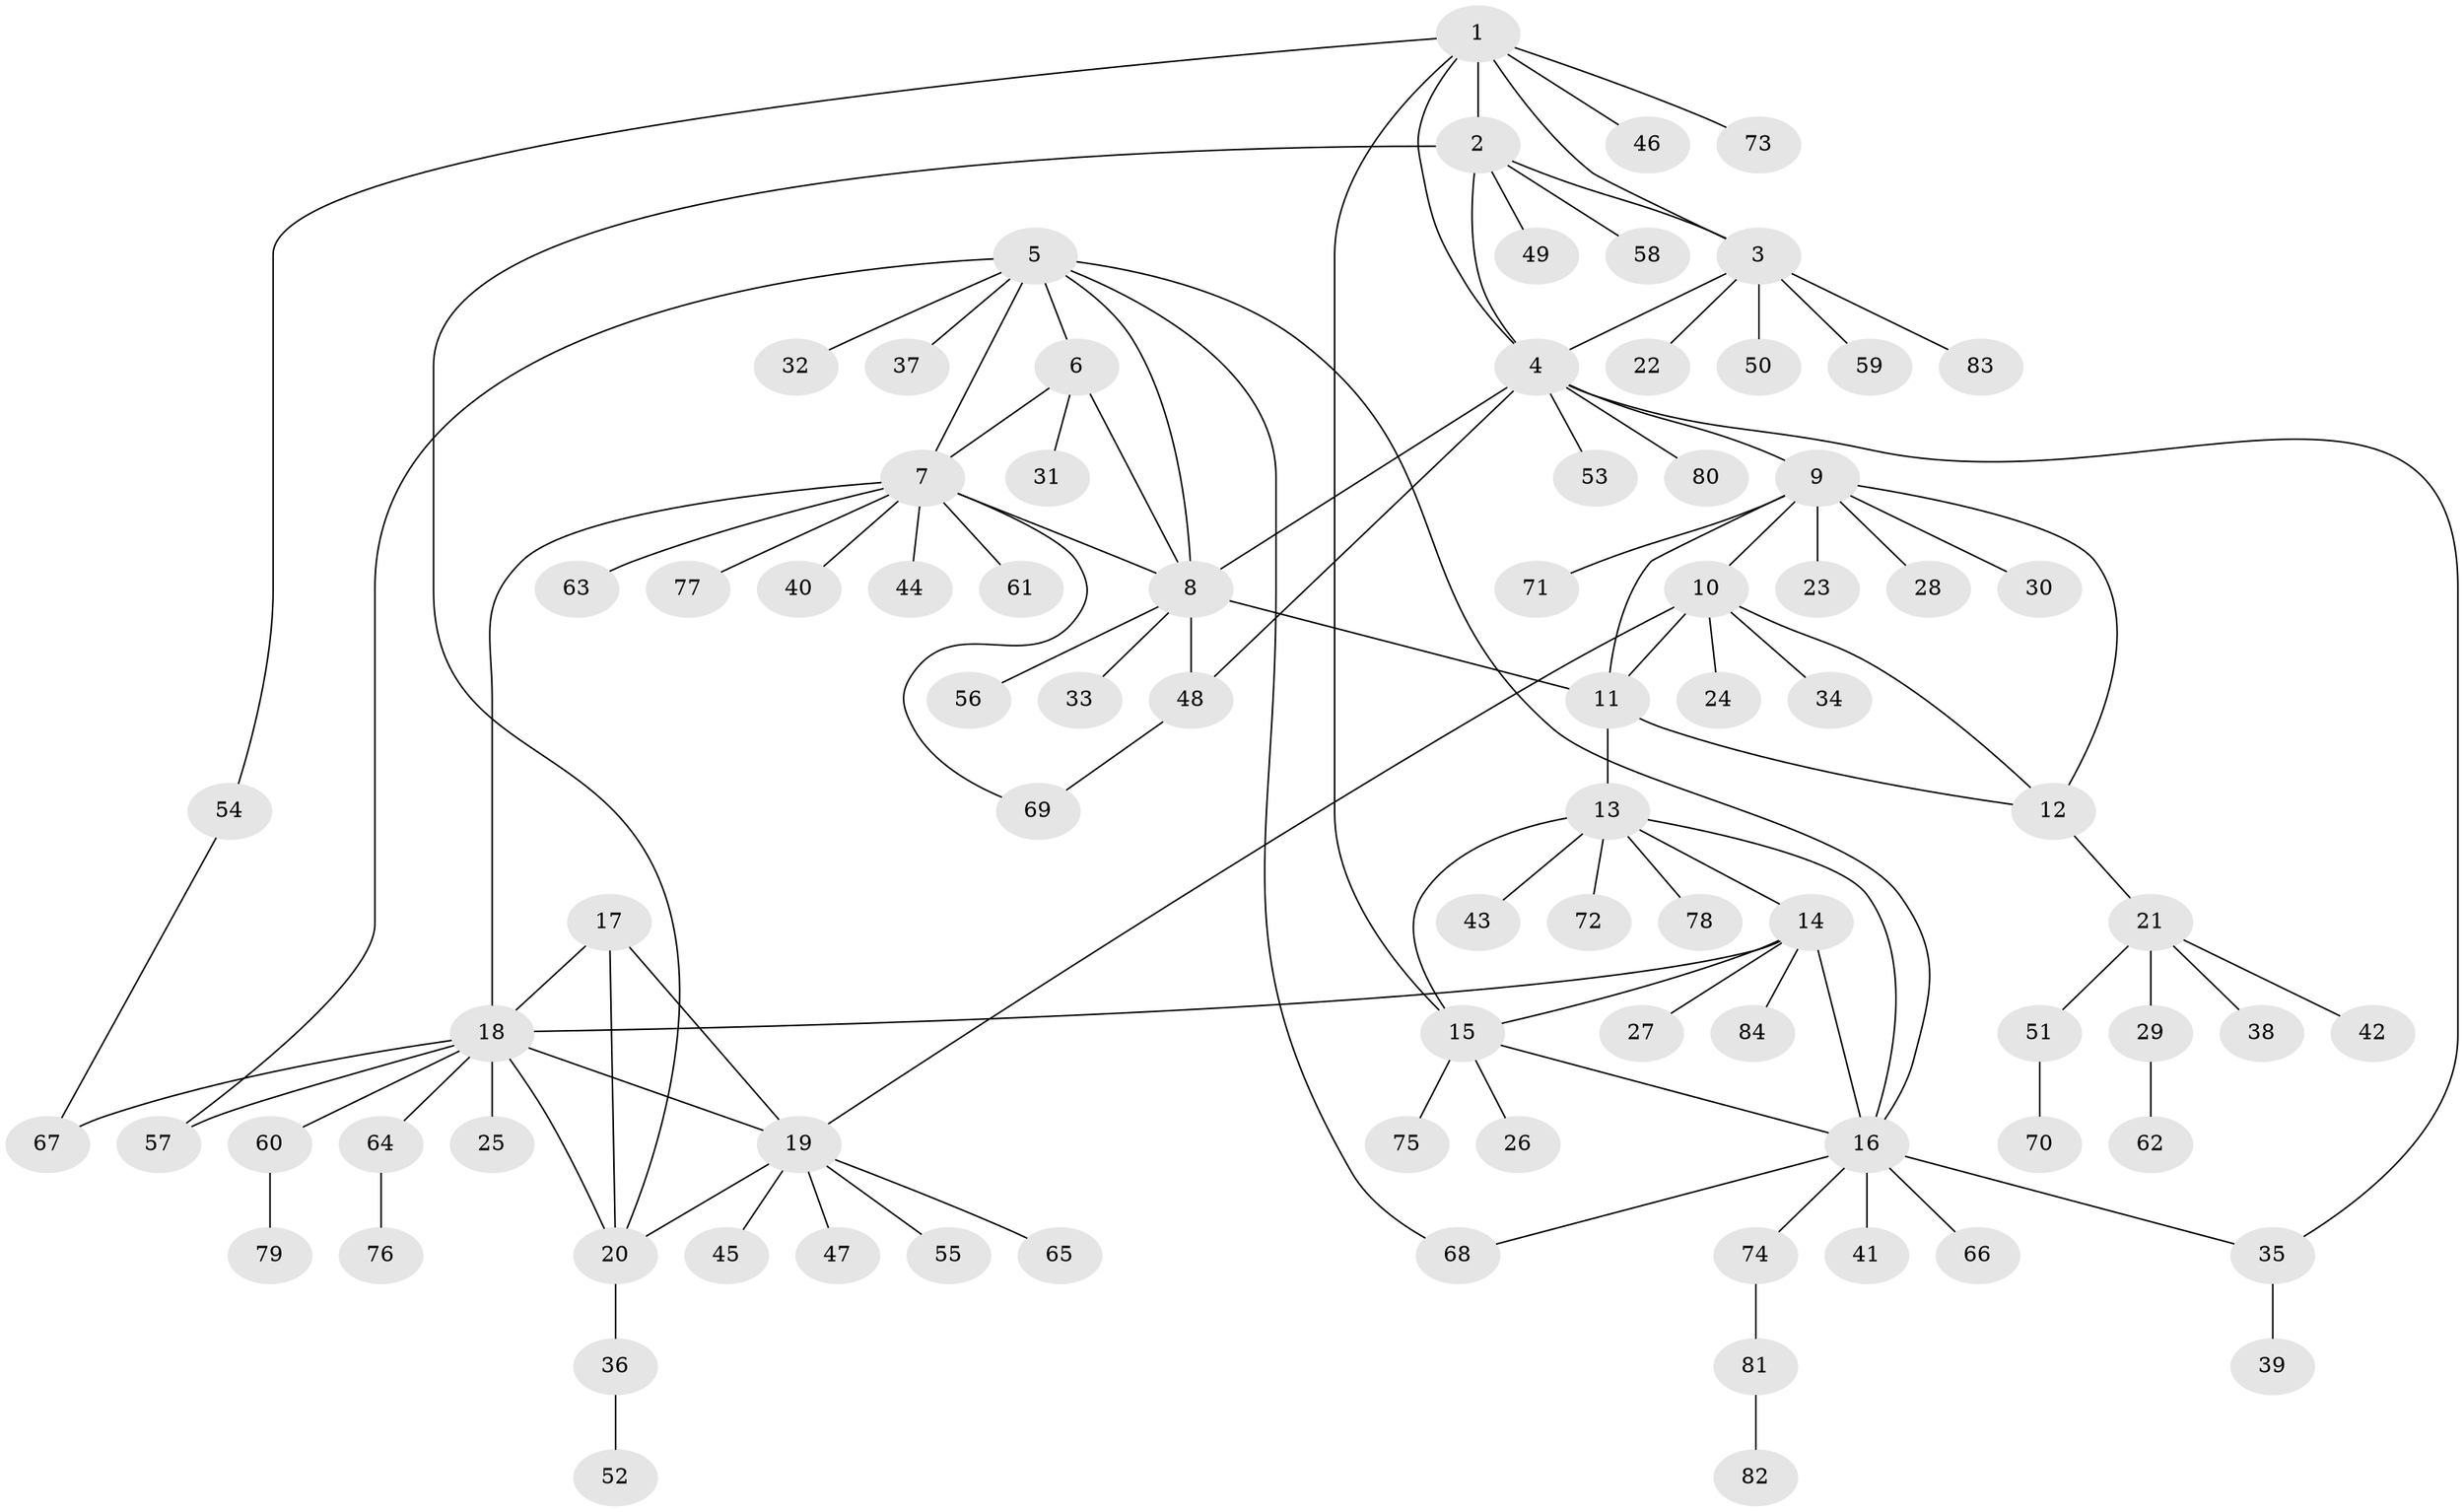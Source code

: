 // Generated by graph-tools (version 1.1) at 2025/02/03/09/25 03:02:46]
// undirected, 84 vertices, 110 edges
graph export_dot {
graph [start="1"]
  node [color=gray90,style=filled];
  1;
  2;
  3;
  4;
  5;
  6;
  7;
  8;
  9;
  10;
  11;
  12;
  13;
  14;
  15;
  16;
  17;
  18;
  19;
  20;
  21;
  22;
  23;
  24;
  25;
  26;
  27;
  28;
  29;
  30;
  31;
  32;
  33;
  34;
  35;
  36;
  37;
  38;
  39;
  40;
  41;
  42;
  43;
  44;
  45;
  46;
  47;
  48;
  49;
  50;
  51;
  52;
  53;
  54;
  55;
  56;
  57;
  58;
  59;
  60;
  61;
  62;
  63;
  64;
  65;
  66;
  67;
  68;
  69;
  70;
  71;
  72;
  73;
  74;
  75;
  76;
  77;
  78;
  79;
  80;
  81;
  82;
  83;
  84;
  1 -- 2;
  1 -- 3;
  1 -- 4;
  1 -- 15;
  1 -- 46;
  1 -- 54;
  1 -- 73;
  2 -- 3;
  2 -- 4;
  2 -- 20;
  2 -- 49;
  2 -- 58;
  3 -- 4;
  3 -- 22;
  3 -- 50;
  3 -- 59;
  3 -- 83;
  4 -- 8;
  4 -- 9;
  4 -- 35;
  4 -- 48;
  4 -- 53;
  4 -- 80;
  5 -- 6;
  5 -- 7;
  5 -- 8;
  5 -- 16;
  5 -- 32;
  5 -- 37;
  5 -- 57;
  5 -- 68;
  6 -- 7;
  6 -- 8;
  6 -- 31;
  7 -- 8;
  7 -- 18;
  7 -- 40;
  7 -- 44;
  7 -- 61;
  7 -- 63;
  7 -- 69;
  7 -- 77;
  8 -- 11;
  8 -- 33;
  8 -- 48;
  8 -- 56;
  9 -- 10;
  9 -- 11;
  9 -- 12;
  9 -- 23;
  9 -- 28;
  9 -- 30;
  9 -- 71;
  10 -- 11;
  10 -- 12;
  10 -- 19;
  10 -- 24;
  10 -- 34;
  11 -- 12;
  11 -- 13;
  12 -- 21;
  13 -- 14;
  13 -- 15;
  13 -- 16;
  13 -- 43;
  13 -- 72;
  13 -- 78;
  14 -- 15;
  14 -- 16;
  14 -- 18;
  14 -- 27;
  14 -- 84;
  15 -- 16;
  15 -- 26;
  15 -- 75;
  16 -- 35;
  16 -- 41;
  16 -- 66;
  16 -- 68;
  16 -- 74;
  17 -- 18;
  17 -- 19;
  17 -- 20;
  18 -- 19;
  18 -- 20;
  18 -- 25;
  18 -- 57;
  18 -- 60;
  18 -- 64;
  18 -- 67;
  19 -- 20;
  19 -- 45;
  19 -- 47;
  19 -- 55;
  19 -- 65;
  20 -- 36;
  21 -- 29;
  21 -- 38;
  21 -- 42;
  21 -- 51;
  29 -- 62;
  35 -- 39;
  36 -- 52;
  48 -- 69;
  51 -- 70;
  54 -- 67;
  60 -- 79;
  64 -- 76;
  74 -- 81;
  81 -- 82;
}
